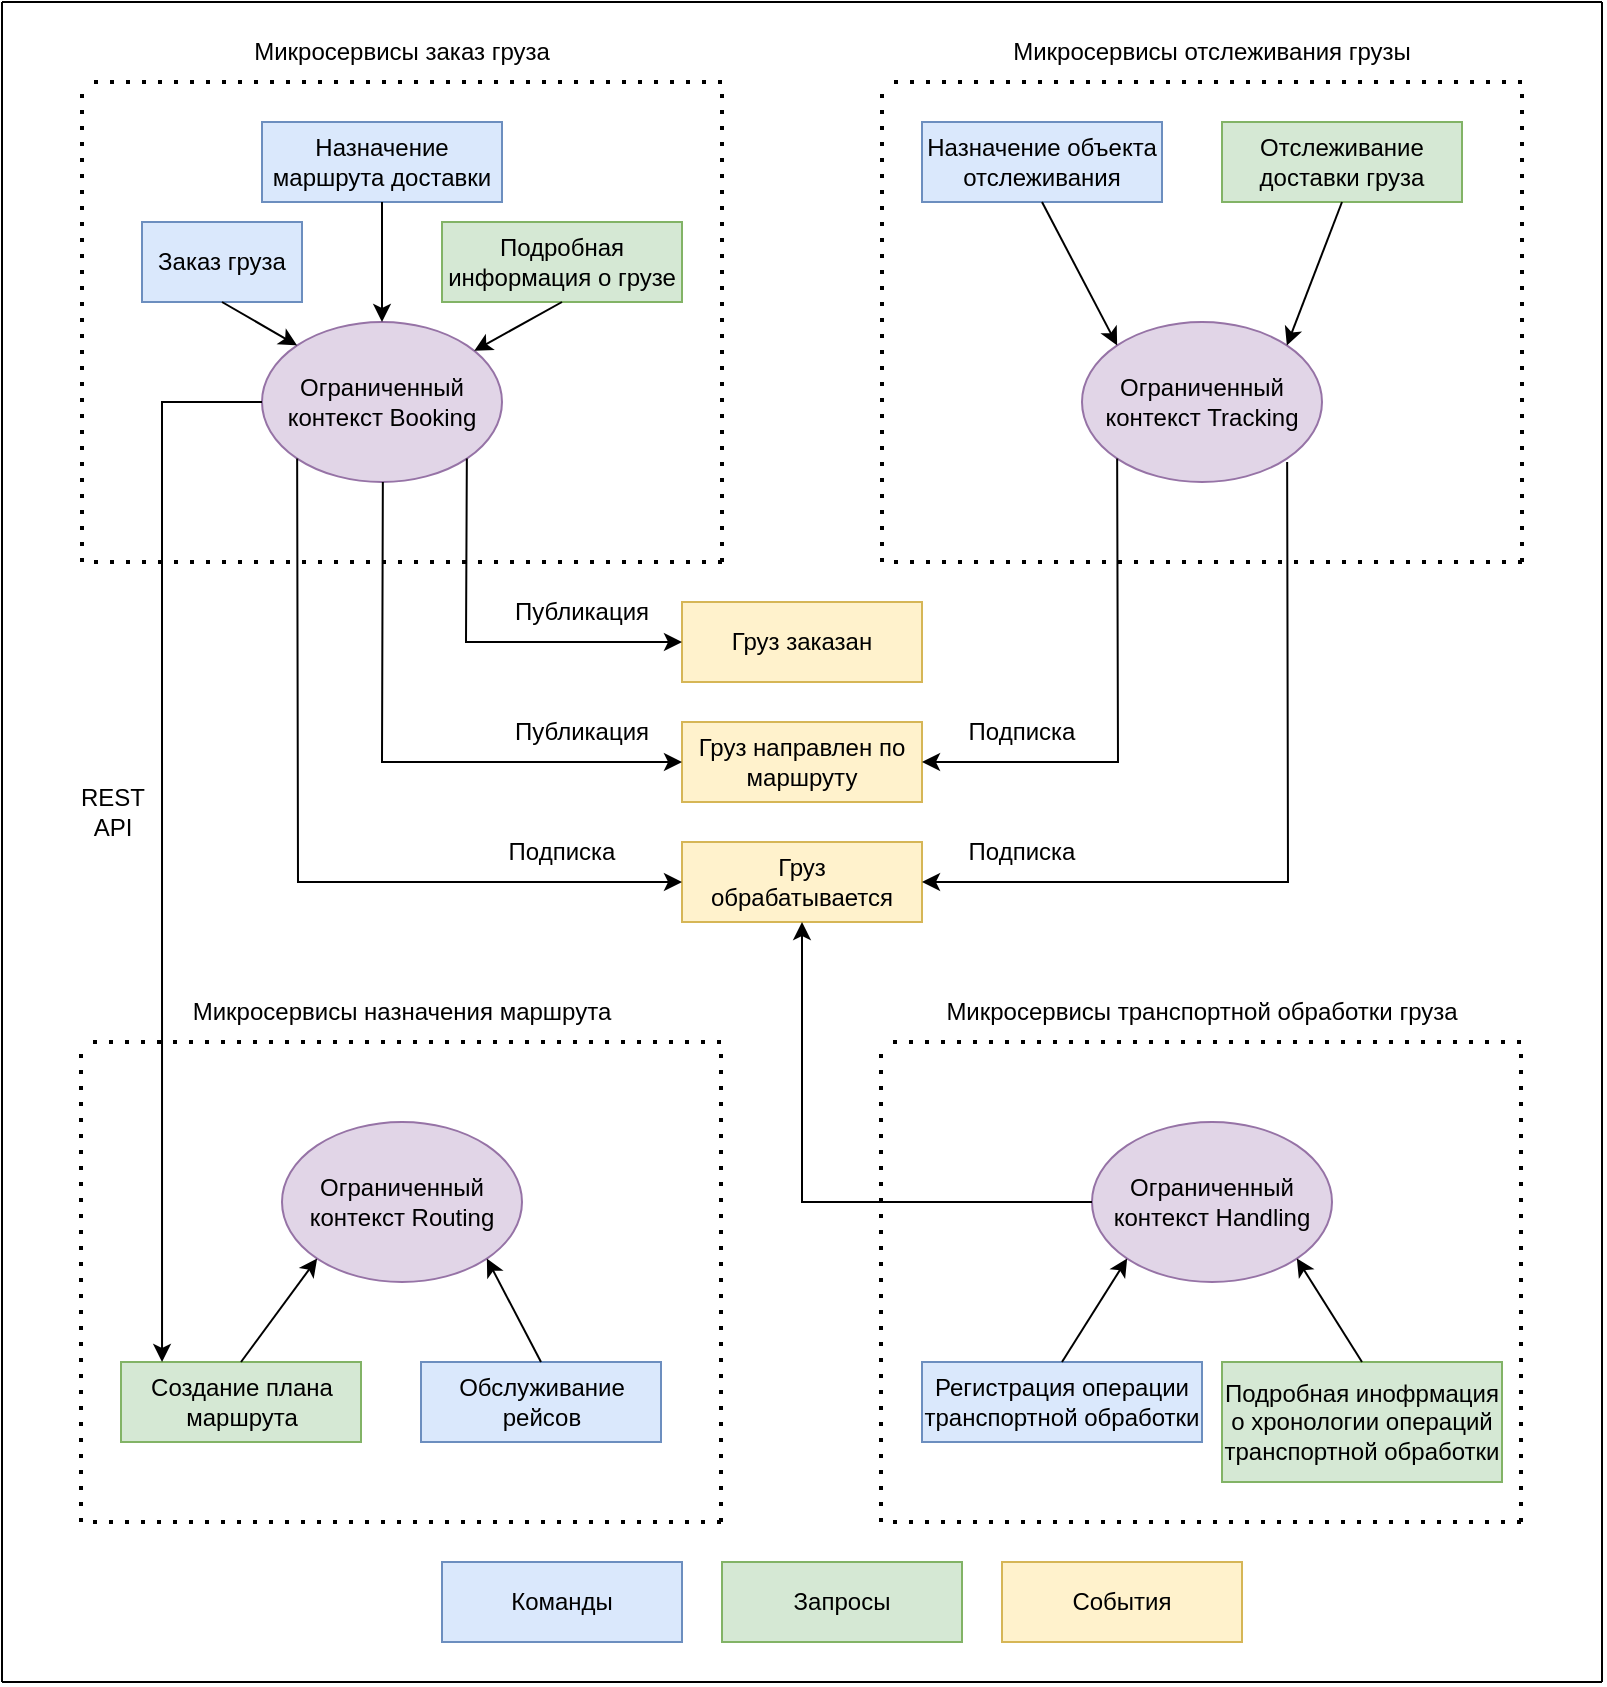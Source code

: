 <mxfile version="15.7.3" type="device"><diagram id="RNLN1LzkvrccaJdnLDF-" name="Page-1"><mxGraphModel dx="1422" dy="771" grid="1" gridSize="10" guides="1" tooltips="1" connect="1" arrows="1" fold="1" page="1" pageScale="1" pageWidth="1169" pageHeight="827" math="0" shadow="0"><root><mxCell id="0"/><mxCell id="1" parent="0"/><mxCell id="ZLbRCGwheYGTG8qSskY8-4" value="Назначение маршрута доставки" style="rounded=0;whiteSpace=wrap;html=1;fillColor=#dae8fc;strokeColor=#6c8ebf;" vertex="1" parent="1"><mxGeometry x="130" y="60" width="120" height="40" as="geometry"/></mxCell><mxCell id="ZLbRCGwheYGTG8qSskY8-5" value="Заказ груза" style="rounded=0;whiteSpace=wrap;html=1;fillColor=#dae8fc;strokeColor=#6c8ebf;" vertex="1" parent="1"><mxGeometry x="70" y="110" width="80" height="40" as="geometry"/></mxCell><mxCell id="ZLbRCGwheYGTG8qSskY8-6" value="" style="endArrow=none;html=1;rounded=0;" edge="1" parent="1"><mxGeometry width="50" height="50" relative="1" as="geometry"><mxPoint y="840" as="sourcePoint"/><mxPoint as="targetPoint"/></mxGeometry></mxCell><mxCell id="ZLbRCGwheYGTG8qSskY8-10" value="" style="endArrow=none;html=1;rounded=0;" edge="1" parent="1"><mxGeometry width="50" height="50" relative="1" as="geometry"><mxPoint as="sourcePoint"/><mxPoint x="800" as="targetPoint"/></mxGeometry></mxCell><mxCell id="ZLbRCGwheYGTG8qSskY8-24" value="" style="endArrow=none;html=1;rounded=0;" edge="1" parent="1"><mxGeometry width="50" height="50" relative="1" as="geometry"><mxPoint x="800" y="840" as="sourcePoint"/><mxPoint x="800" as="targetPoint"/></mxGeometry></mxCell><mxCell id="ZLbRCGwheYGTG8qSskY8-25" value="Микросервисы заказ груза" style="text;html=1;strokeColor=none;fillColor=none;align=center;verticalAlign=middle;whiteSpace=wrap;rounded=0;" vertex="1" parent="1"><mxGeometry x="120" y="10" width="160" height="30" as="geometry"/></mxCell><mxCell id="ZLbRCGwheYGTG8qSskY8-26" value="Микросервисы отслеживания грузы" style="text;html=1;strokeColor=none;fillColor=none;align=center;verticalAlign=middle;whiteSpace=wrap;rounded=0;" vertex="1" parent="1"><mxGeometry x="500" y="10" width="210" height="30" as="geometry"/></mxCell><mxCell id="ZLbRCGwheYGTG8qSskY8-27" value="Микросервисы транспортной обработки груза" style="text;html=1;strokeColor=none;fillColor=none;align=center;verticalAlign=middle;whiteSpace=wrap;rounded=0;" vertex="1" parent="1"><mxGeometry x="470" y="490" width="260" height="30" as="geometry"/></mxCell><mxCell id="ZLbRCGwheYGTG8qSskY8-28" value="Микросервисы назначения маршрута" style="text;html=1;strokeColor=none;fillColor=none;align=center;verticalAlign=middle;whiteSpace=wrap;rounded=0;" vertex="1" parent="1"><mxGeometry x="80" y="490" width="240" height="30" as="geometry"/></mxCell><mxCell id="ZLbRCGwheYGTG8qSskY8-31" value="" style="endArrow=none;dashed=1;html=1;dashPattern=1 3;strokeWidth=2;rounded=0;" edge="1" parent="1"><mxGeometry width="50" height="50" relative="1" as="geometry"><mxPoint x="40" y="280" as="sourcePoint"/><mxPoint x="40" y="40" as="targetPoint"/></mxGeometry></mxCell><mxCell id="ZLbRCGwheYGTG8qSskY8-35" value="Подробная информация о грузе" style="rounded=0;whiteSpace=wrap;html=1;fillColor=#d5e8d4;strokeColor=#82b366;" vertex="1" parent="1"><mxGeometry x="220" y="110" width="120" height="40" as="geometry"/></mxCell><mxCell id="ZLbRCGwheYGTG8qSskY8-36" value="Ограниченный контекст Booking" style="ellipse;whiteSpace=wrap;html=1;fillColor=#e1d5e7;strokeColor=#9673a6;" vertex="1" parent="1"><mxGeometry x="130" y="160" width="120" height="80" as="geometry"/></mxCell><mxCell id="ZLbRCGwheYGTG8qSskY8-37" value="" style="endArrow=none;dashed=1;html=1;dashPattern=1 3;strokeWidth=2;rounded=0;" edge="1" parent="1"><mxGeometry width="50" height="50" relative="1" as="geometry"><mxPoint x="360" y="40" as="sourcePoint"/><mxPoint x="40" y="40" as="targetPoint"/></mxGeometry></mxCell><mxCell id="ZLbRCGwheYGTG8qSskY8-38" value="" style="endArrow=classic;html=1;rounded=0;exitX=0.5;exitY=1;exitDx=0;exitDy=0;" edge="1" parent="1" source="ZLbRCGwheYGTG8qSskY8-35" target="ZLbRCGwheYGTG8qSskY8-36"><mxGeometry width="50" height="50" relative="1" as="geometry"><mxPoint x="580" y="380" as="sourcePoint"/><mxPoint x="630" y="330" as="targetPoint"/></mxGeometry></mxCell><mxCell id="ZLbRCGwheYGTG8qSskY8-39" value="" style="endArrow=classic;html=1;rounded=0;exitX=0.5;exitY=1;exitDx=0;exitDy=0;entryX=0.5;entryY=0;entryDx=0;entryDy=0;" edge="1" parent="1" source="ZLbRCGwheYGTG8qSskY8-4" target="ZLbRCGwheYGTG8qSskY8-36"><mxGeometry width="50" height="50" relative="1" as="geometry"><mxPoint x="290" y="160" as="sourcePoint"/><mxPoint x="253.772" y="182.642" as="targetPoint"/></mxGeometry></mxCell><mxCell id="ZLbRCGwheYGTG8qSskY8-40" value="" style="endArrow=classic;html=1;rounded=0;exitX=0.5;exitY=1;exitDx=0;exitDy=0;entryX=0;entryY=0;entryDx=0;entryDy=0;" edge="1" parent="1" source="ZLbRCGwheYGTG8qSskY8-5" target="ZLbRCGwheYGTG8qSskY8-36"><mxGeometry width="50" height="50" relative="1" as="geometry"><mxPoint x="200" y="110" as="sourcePoint"/><mxPoint x="210" y="170" as="targetPoint"/></mxGeometry></mxCell><mxCell id="ZLbRCGwheYGTG8qSskY8-41" value="" style="endArrow=none;dashed=1;html=1;dashPattern=1 3;strokeWidth=2;rounded=0;" edge="1" parent="1"><mxGeometry width="50" height="50" relative="1" as="geometry"><mxPoint x="360" y="280" as="sourcePoint"/><mxPoint x="360" y="40" as="targetPoint"/></mxGeometry></mxCell><mxCell id="ZLbRCGwheYGTG8qSskY8-42" value="" style="endArrow=none;dashed=1;html=1;dashPattern=1 3;strokeWidth=2;rounded=0;" edge="1" parent="1"><mxGeometry width="50" height="50" relative="1" as="geometry"><mxPoint x="360" y="280" as="sourcePoint"/><mxPoint x="40" y="280" as="targetPoint"/></mxGeometry></mxCell><mxCell id="ZLbRCGwheYGTG8qSskY8-43" value="Назначение объекта отслеживания" style="rounded=0;whiteSpace=wrap;html=1;fillColor=#dae8fc;strokeColor=#6c8ebf;" vertex="1" parent="1"><mxGeometry x="460" y="60" width="120" height="40" as="geometry"/></mxCell><mxCell id="ZLbRCGwheYGTG8qSskY8-45" value="" style="endArrow=none;dashed=1;html=1;dashPattern=1 3;strokeWidth=2;rounded=0;" edge="1" parent="1"><mxGeometry width="50" height="50" relative="1" as="geometry"><mxPoint x="440" y="280" as="sourcePoint"/><mxPoint x="440" y="40" as="targetPoint"/></mxGeometry></mxCell><mxCell id="ZLbRCGwheYGTG8qSskY8-46" value="Отслеживание доставки груза" style="rounded=0;whiteSpace=wrap;html=1;fillColor=#d5e8d4;strokeColor=#82b366;" vertex="1" parent="1"><mxGeometry x="610" y="60" width="120" height="40" as="geometry"/></mxCell><mxCell id="ZLbRCGwheYGTG8qSskY8-47" value="Ограниченный контекст Tracking" style="ellipse;whiteSpace=wrap;html=1;fillColor=#e1d5e7;strokeColor=#9673a6;" vertex="1" parent="1"><mxGeometry x="540" y="160" width="120" height="80" as="geometry"/></mxCell><mxCell id="ZLbRCGwheYGTG8qSskY8-48" value="" style="endArrow=none;dashed=1;html=1;dashPattern=1 3;strokeWidth=2;rounded=0;" edge="1" parent="1"><mxGeometry width="50" height="50" relative="1" as="geometry"><mxPoint x="760" y="40" as="sourcePoint"/><mxPoint x="440" y="40" as="targetPoint"/></mxGeometry></mxCell><mxCell id="ZLbRCGwheYGTG8qSskY8-49" value="" style="endArrow=classic;html=1;rounded=0;exitX=0.5;exitY=1;exitDx=0;exitDy=0;entryX=1;entryY=0;entryDx=0;entryDy=0;" edge="1" parent="1" source="ZLbRCGwheYGTG8qSskY8-46" target="ZLbRCGwheYGTG8qSskY8-47"><mxGeometry width="50" height="50" relative="1" as="geometry"><mxPoint x="970" y="380" as="sourcePoint"/><mxPoint x="1020" y="330" as="targetPoint"/></mxGeometry></mxCell><mxCell id="ZLbRCGwheYGTG8qSskY8-50" value="" style="endArrow=classic;html=1;rounded=0;exitX=0.5;exitY=1;exitDx=0;exitDy=0;entryX=0;entryY=0;entryDx=0;entryDy=0;" edge="1" parent="1" source="ZLbRCGwheYGTG8qSskY8-43" target="ZLbRCGwheYGTG8qSskY8-47"><mxGeometry width="50" height="50" relative="1" as="geometry"><mxPoint x="680" y="160" as="sourcePoint"/><mxPoint x="643.772" y="182.642" as="targetPoint"/></mxGeometry></mxCell><mxCell id="ZLbRCGwheYGTG8qSskY8-52" value="" style="endArrow=none;dashed=1;html=1;dashPattern=1 3;strokeWidth=2;rounded=0;" edge="1" parent="1"><mxGeometry width="50" height="50" relative="1" as="geometry"><mxPoint x="760" y="280" as="sourcePoint"/><mxPoint x="760" y="40" as="targetPoint"/></mxGeometry></mxCell><mxCell id="ZLbRCGwheYGTG8qSskY8-53" value="" style="endArrow=none;dashed=1;html=1;dashPattern=1 3;strokeWidth=2;rounded=0;" edge="1" parent="1"><mxGeometry width="50" height="50" relative="1" as="geometry"><mxPoint x="760" y="280" as="sourcePoint"/><mxPoint x="440" y="280" as="targetPoint"/></mxGeometry></mxCell><mxCell id="ZLbRCGwheYGTG8qSskY8-54" value="Регистрация операции транспортной обработки" style="rounded=0;whiteSpace=wrap;html=1;fillColor=#dae8fc;strokeColor=#6c8ebf;" vertex="1" parent="1"><mxGeometry x="460" y="680" width="140" height="40" as="geometry"/></mxCell><mxCell id="ZLbRCGwheYGTG8qSskY8-55" value="" style="endArrow=none;dashed=1;html=1;dashPattern=1 3;strokeWidth=2;rounded=0;" edge="1" parent="1"><mxGeometry width="50" height="50" relative="1" as="geometry"><mxPoint x="439.5" y="760" as="sourcePoint"/><mxPoint x="439.5" y="520" as="targetPoint"/></mxGeometry></mxCell><mxCell id="ZLbRCGwheYGTG8qSskY8-56" value="Подробная инофрмация о хронологии операций транспортной обработки" style="rounded=0;whiteSpace=wrap;html=1;fillColor=#d5e8d4;strokeColor=#82b366;" vertex="1" parent="1"><mxGeometry x="610" y="680" width="140" height="60" as="geometry"/></mxCell><mxCell id="ZLbRCGwheYGTG8qSskY8-57" value="Ограниченный контекст Handling" style="ellipse;whiteSpace=wrap;html=1;fillColor=#e1d5e7;strokeColor=#9673a6;" vertex="1" parent="1"><mxGeometry x="545" y="560" width="120" height="80" as="geometry"/></mxCell><mxCell id="ZLbRCGwheYGTG8qSskY8-58" value="" style="endArrow=none;dashed=1;html=1;dashPattern=1 3;strokeWidth=2;rounded=0;" edge="1" parent="1"><mxGeometry width="50" height="50" relative="1" as="geometry"><mxPoint x="759.5" y="520" as="sourcePoint"/><mxPoint x="439.5" y="520" as="targetPoint"/></mxGeometry></mxCell><mxCell id="ZLbRCGwheYGTG8qSskY8-59" value="" style="endArrow=classic;html=1;rounded=0;exitX=0.5;exitY=0;exitDx=0;exitDy=0;entryX=1;entryY=1;entryDx=0;entryDy=0;" edge="1" parent="1" source="ZLbRCGwheYGTG8qSskY8-56" target="ZLbRCGwheYGTG8qSskY8-57"><mxGeometry width="50" height="50" relative="1" as="geometry"><mxPoint x="969.5" y="860" as="sourcePoint"/><mxPoint x="1019.5" y="810" as="targetPoint"/></mxGeometry></mxCell><mxCell id="ZLbRCGwheYGTG8qSskY8-60" value="" style="endArrow=classic;html=1;rounded=0;exitX=0.5;exitY=0;exitDx=0;exitDy=0;entryX=0;entryY=1;entryDx=0;entryDy=0;" edge="1" parent="1" source="ZLbRCGwheYGTG8qSskY8-54" target="ZLbRCGwheYGTG8qSskY8-57"><mxGeometry width="50" height="50" relative="1" as="geometry"><mxPoint x="679.5" y="640" as="sourcePoint"/><mxPoint x="643.272" y="662.642" as="targetPoint"/></mxGeometry></mxCell><mxCell id="ZLbRCGwheYGTG8qSskY8-61" value="" style="endArrow=none;dashed=1;html=1;dashPattern=1 3;strokeWidth=2;rounded=0;" edge="1" parent="1"><mxGeometry width="50" height="50" relative="1" as="geometry"><mxPoint x="759.5" y="760" as="sourcePoint"/><mxPoint x="759.5" y="520" as="targetPoint"/></mxGeometry></mxCell><mxCell id="ZLbRCGwheYGTG8qSskY8-62" value="" style="endArrow=none;dashed=1;html=1;dashPattern=1 3;strokeWidth=2;rounded=0;" edge="1" parent="1"><mxGeometry width="50" height="50" relative="1" as="geometry"><mxPoint x="759.5" y="760" as="sourcePoint"/><mxPoint x="439.5" y="760" as="targetPoint"/></mxGeometry></mxCell><mxCell id="ZLbRCGwheYGTG8qSskY8-63" value="Создание плана маршрута" style="rounded=0;whiteSpace=wrap;html=1;fillColor=#d5e8d4;strokeColor=#82b366;" vertex="1" parent="1"><mxGeometry x="59.5" y="680" width="120" height="40" as="geometry"/></mxCell><mxCell id="ZLbRCGwheYGTG8qSskY8-64" value="" style="endArrow=none;dashed=1;html=1;dashPattern=1 3;strokeWidth=2;rounded=0;" edge="1" parent="1"><mxGeometry width="50" height="50" relative="1" as="geometry"><mxPoint x="39.5" y="760" as="sourcePoint"/><mxPoint x="39.5" y="520" as="targetPoint"/></mxGeometry></mxCell><mxCell id="ZLbRCGwheYGTG8qSskY8-65" value="Обслуживание рейсов" style="rounded=0;whiteSpace=wrap;html=1;fillColor=#dae8fc;strokeColor=#6c8ebf;" vertex="1" parent="1"><mxGeometry x="209.5" y="680" width="120" height="40" as="geometry"/></mxCell><mxCell id="ZLbRCGwheYGTG8qSskY8-66" value="Ограниченный контекст Routing" style="ellipse;whiteSpace=wrap;html=1;fillColor=#e1d5e7;strokeColor=#9673a6;" vertex="1" parent="1"><mxGeometry x="140" y="560" width="120" height="80" as="geometry"/></mxCell><mxCell id="ZLbRCGwheYGTG8qSskY8-67" value="" style="endArrow=none;dashed=1;html=1;dashPattern=1 3;strokeWidth=2;rounded=0;" edge="1" parent="1"><mxGeometry width="50" height="50" relative="1" as="geometry"><mxPoint x="359.5" y="520" as="sourcePoint"/><mxPoint x="39.5" y="520" as="targetPoint"/></mxGeometry></mxCell><mxCell id="ZLbRCGwheYGTG8qSskY8-68" value="" style="endArrow=classic;html=1;rounded=0;exitX=0.5;exitY=0;exitDx=0;exitDy=0;entryX=1;entryY=1;entryDx=0;entryDy=0;" edge="1" parent="1" source="ZLbRCGwheYGTG8qSskY8-65" target="ZLbRCGwheYGTG8qSskY8-66"><mxGeometry width="50" height="50" relative="1" as="geometry"><mxPoint x="569.5" y="860" as="sourcePoint"/><mxPoint x="250" y="620" as="targetPoint"/></mxGeometry></mxCell><mxCell id="ZLbRCGwheYGTG8qSskY8-69" value="" style="endArrow=classic;html=1;rounded=0;exitX=0.5;exitY=0;exitDx=0;exitDy=0;entryX=0;entryY=1;entryDx=0;entryDy=0;" edge="1" parent="1" source="ZLbRCGwheYGTG8qSskY8-63" target="ZLbRCGwheYGTG8qSskY8-66"><mxGeometry width="50" height="50" relative="1" as="geometry"><mxPoint x="279.5" y="640" as="sourcePoint"/><mxPoint x="243.272" y="662.642" as="targetPoint"/></mxGeometry></mxCell><mxCell id="ZLbRCGwheYGTG8qSskY8-70" value="" style="endArrow=none;dashed=1;html=1;dashPattern=1 3;strokeWidth=2;rounded=0;" edge="1" parent="1"><mxGeometry width="50" height="50" relative="1" as="geometry"><mxPoint x="359.5" y="760" as="sourcePoint"/><mxPoint x="359.5" y="520" as="targetPoint"/></mxGeometry></mxCell><mxCell id="ZLbRCGwheYGTG8qSskY8-71" value="" style="endArrow=none;dashed=1;html=1;dashPattern=1 3;strokeWidth=2;rounded=0;" edge="1" parent="1"><mxGeometry width="50" height="50" relative="1" as="geometry"><mxPoint x="359.5" y="760" as="sourcePoint"/><mxPoint x="39.5" y="760" as="targetPoint"/></mxGeometry></mxCell><mxCell id="ZLbRCGwheYGTG8qSskY8-72" value="Груз заказан" style="rounded=0;whiteSpace=wrap;html=1;fillColor=#fff2cc;strokeColor=#d6b656;" vertex="1" parent="1"><mxGeometry x="340" y="300" width="120" height="40" as="geometry"/></mxCell><mxCell id="ZLbRCGwheYGTG8qSskY8-73" value="Груз направлен по маршруту" style="rounded=0;whiteSpace=wrap;html=1;fillColor=#fff2cc;strokeColor=#d6b656;" vertex="1" parent="1"><mxGeometry x="340" y="360" width="120" height="40" as="geometry"/></mxCell><mxCell id="ZLbRCGwheYGTG8qSskY8-74" value="Груз обрабатывается" style="rounded=0;whiteSpace=wrap;html=1;fillColor=#fff2cc;strokeColor=#d6b656;" vertex="1" parent="1"><mxGeometry x="340" y="420" width="120" height="40" as="geometry"/></mxCell><mxCell id="ZLbRCGwheYGTG8qSskY8-75" value="" style="endArrow=classic;html=1;rounded=0;entryX=0.171;entryY=0;entryDx=0;entryDy=0;entryPerimeter=0;exitX=0;exitY=0.5;exitDx=0;exitDy=0;" edge="1" parent="1" source="ZLbRCGwheYGTG8qSskY8-36" target="ZLbRCGwheYGTG8qSskY8-63"><mxGeometry width="50" height="50" relative="1" as="geometry"><mxPoint x="80" y="200" as="sourcePoint"/><mxPoint x="610" y="460" as="targetPoint"/><Array as="points"><mxPoint x="80" y="200"/></Array></mxGeometry></mxCell><mxCell id="ZLbRCGwheYGTG8qSskY8-76" value="REST API" style="text;html=1;strokeColor=none;fillColor=none;align=center;verticalAlign=middle;whiteSpace=wrap;rounded=0;" vertex="1" parent="1"><mxGeometry x="30" y="390" width="50.5" height="30" as="geometry"/></mxCell><mxCell id="ZLbRCGwheYGTG8qSskY8-77" value="" style="endArrow=classic;html=1;rounded=0;exitX=1;exitY=1;exitDx=0;exitDy=0;entryX=0;entryY=0.5;entryDx=0;entryDy=0;" edge="1" parent="1" source="ZLbRCGwheYGTG8qSskY8-36" target="ZLbRCGwheYGTG8qSskY8-72"><mxGeometry width="50" height="50" relative="1" as="geometry"><mxPoint x="560" y="500" as="sourcePoint"/><mxPoint x="610" y="450" as="targetPoint"/><Array as="points"><mxPoint x="232" y="320"/></Array></mxGeometry></mxCell><mxCell id="ZLbRCGwheYGTG8qSskY8-78" value="" style="endArrow=classic;html=1;rounded=0;exitX=1;exitY=1;exitDx=0;exitDy=0;entryX=0;entryY=0.5;entryDx=0;entryDy=0;" edge="1" parent="1" target="ZLbRCGwheYGTG8qSskY8-73"><mxGeometry width="50" height="50" relative="1" as="geometry"><mxPoint x="190.426" y="240.004" as="sourcePoint"/><mxPoint x="238" y="331.72" as="targetPoint"/><Array as="points"><mxPoint x="190" y="380"/></Array></mxGeometry></mxCell><mxCell id="ZLbRCGwheYGTG8qSskY8-79" value="" style="endArrow=classic;html=1;rounded=0;exitX=0;exitY=1;exitDx=0;exitDy=0;entryX=0;entryY=0.5;entryDx=0;entryDy=0;" edge="1" parent="1" source="ZLbRCGwheYGTG8qSskY8-36" target="ZLbRCGwheYGTG8qSskY8-74"><mxGeometry width="50" height="50" relative="1" as="geometry"><mxPoint x="160.426" y="240.004" as="sourcePoint"/><mxPoint x="250" y="380" as="targetPoint"/><Array as="points"><mxPoint x="148" y="440"/></Array></mxGeometry></mxCell><mxCell id="ZLbRCGwheYGTG8qSskY8-80" value="" style="endArrow=classic;html=1;rounded=0;entryX=0.5;entryY=1;entryDx=0;entryDy=0;exitX=0;exitY=0.5;exitDx=0;exitDy=0;" edge="1" parent="1" source="ZLbRCGwheYGTG8qSskY8-57" target="ZLbRCGwheYGTG8qSskY8-74"><mxGeometry width="50" height="50" relative="1" as="geometry"><mxPoint x="560" y="500" as="sourcePoint"/><mxPoint x="610" y="450" as="targetPoint"/><Array as="points"><mxPoint x="400" y="600"/></Array></mxGeometry></mxCell><mxCell id="ZLbRCGwheYGTG8qSskY8-81" value="" style="endArrow=classic;html=1;rounded=0;exitX=0;exitY=1;exitDx=0;exitDy=0;entryX=1;entryY=0.5;entryDx=0;entryDy=0;" edge="1" parent="1" source="ZLbRCGwheYGTG8qSskY8-47" target="ZLbRCGwheYGTG8qSskY8-73"><mxGeometry width="50" height="50" relative="1" as="geometry"><mxPoint x="560" y="500" as="sourcePoint"/><mxPoint x="610" y="450" as="targetPoint"/><Array as="points"><mxPoint x="558" y="380"/></Array></mxGeometry></mxCell><mxCell id="ZLbRCGwheYGTG8qSskY8-82" value="" style="endArrow=classic;html=1;rounded=0;exitX=0;exitY=1;exitDx=0;exitDy=0;entryX=1;entryY=0.5;entryDx=0;entryDy=0;" edge="1" parent="1" target="ZLbRCGwheYGTG8qSskY8-74"><mxGeometry width="50" height="50" relative="1" as="geometry"><mxPoint x="642.574" y="230.004" as="sourcePoint"/><mxPoint x="545" y="381.72" as="targetPoint"/><Array as="points"><mxPoint x="643" y="440"/></Array></mxGeometry></mxCell><mxCell id="ZLbRCGwheYGTG8qSskY8-83" value="Публикация" style="text;html=1;strokeColor=none;fillColor=none;align=center;verticalAlign=middle;whiteSpace=wrap;rounded=0;" vertex="1" parent="1"><mxGeometry x="249.5" y="290" width="80" height="30" as="geometry"/></mxCell><mxCell id="ZLbRCGwheYGTG8qSskY8-84" value="Публикация" style="text;html=1;strokeColor=none;fillColor=none;align=center;verticalAlign=middle;whiteSpace=wrap;rounded=0;" vertex="1" parent="1"><mxGeometry x="250" y="350" width="80" height="30" as="geometry"/></mxCell><mxCell id="ZLbRCGwheYGTG8qSskY8-85" value="Подписка" style="text;html=1;strokeColor=none;fillColor=none;align=center;verticalAlign=middle;whiteSpace=wrap;rounded=0;" vertex="1" parent="1"><mxGeometry x="470" y="350" width="80" height="30" as="geometry"/></mxCell><mxCell id="ZLbRCGwheYGTG8qSskY8-86" value="Подписка" style="text;html=1;strokeColor=none;fillColor=none;align=center;verticalAlign=middle;whiteSpace=wrap;rounded=0;" vertex="1" parent="1"><mxGeometry x="470" y="410" width="80" height="30" as="geometry"/></mxCell><mxCell id="ZLbRCGwheYGTG8qSskY8-87" value="Подписка" style="text;html=1;strokeColor=none;fillColor=none;align=center;verticalAlign=middle;whiteSpace=wrap;rounded=0;" vertex="1" parent="1"><mxGeometry x="240" y="410" width="80" height="30" as="geometry"/></mxCell><mxCell id="ZLbRCGwheYGTG8qSskY8-90" value="Команды" style="rounded=0;whiteSpace=wrap;html=1;fillColor=#dae8fc;strokeColor=#6c8ebf;" vertex="1" parent="1"><mxGeometry x="220" y="780" width="120" height="40" as="geometry"/></mxCell><mxCell id="ZLbRCGwheYGTG8qSskY8-88" value="Запросы" style="rounded=0;whiteSpace=wrap;html=1;fillColor=#d5e8d4;strokeColor=#82b366;" vertex="1" parent="1"><mxGeometry x="360" y="780" width="120" height="40" as="geometry"/></mxCell><mxCell id="ZLbRCGwheYGTG8qSskY8-89" value="События" style="rounded=0;whiteSpace=wrap;html=1;fillColor=#fff2cc;strokeColor=#d6b656;" vertex="1" parent="1"><mxGeometry x="500" y="780" width="120" height="40" as="geometry"/></mxCell><mxCell id="ZLbRCGwheYGTG8qSskY8-94" value="" style="endArrow=none;html=1;rounded=0;" edge="1" parent="1"><mxGeometry width="50" height="50" relative="1" as="geometry"><mxPoint y="840" as="sourcePoint"/><mxPoint x="800" y="840" as="targetPoint"/></mxGeometry></mxCell></root></mxGraphModel></diagram></mxfile>